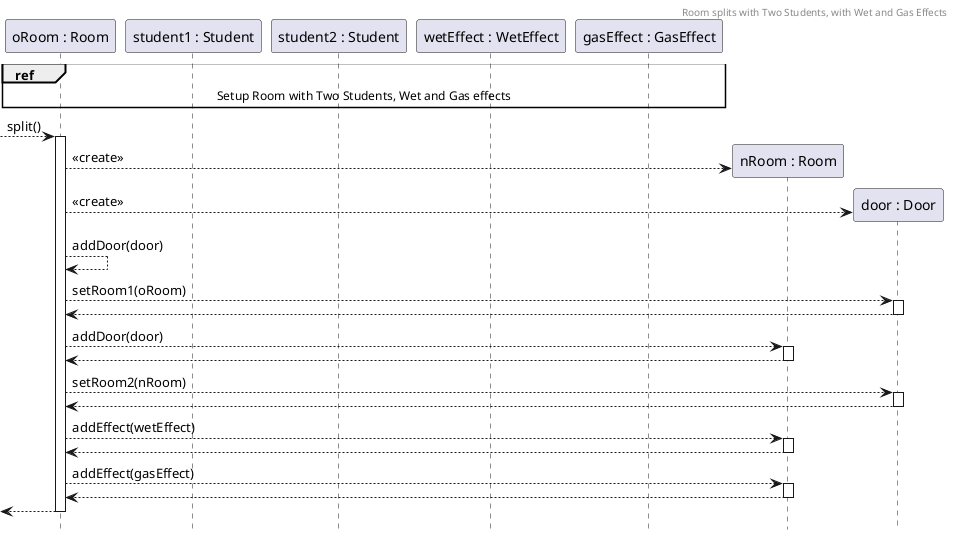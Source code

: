 @startuml RoomSplitWithEffects
header Room splits with Two Students, with Wet and Gas Effects
hide footbox

participant R1 as "oRoom : Room"
participant S1 as "student1 : Student"
participant S2 as "student2 : Student"
participant W as "wetEffect : WetEffect"
participant G as "gasEffect : GasEffect"
ref over R1, G : Setup Room with Two Students, Wet and Gas effects
--> R1 ++ : split()
create R2 as "nRoom : Room"
R1 --> R2 : <<create>>
create D as "door : Door"
R1 --> D : <<create>>
R1 --> R1: addDoor(door)
R1 --> D ++: setRoom1(oRoom)
return
R1 --> R2 ++: addDoor(door)
return
R1 --> D ++: setRoom2(nRoom)
return
R1 --> R2 ++ : addEffect(wetEffect)
return
R1 --> R2 ++ : addEffect(gasEffect)
return
return

@enduml

